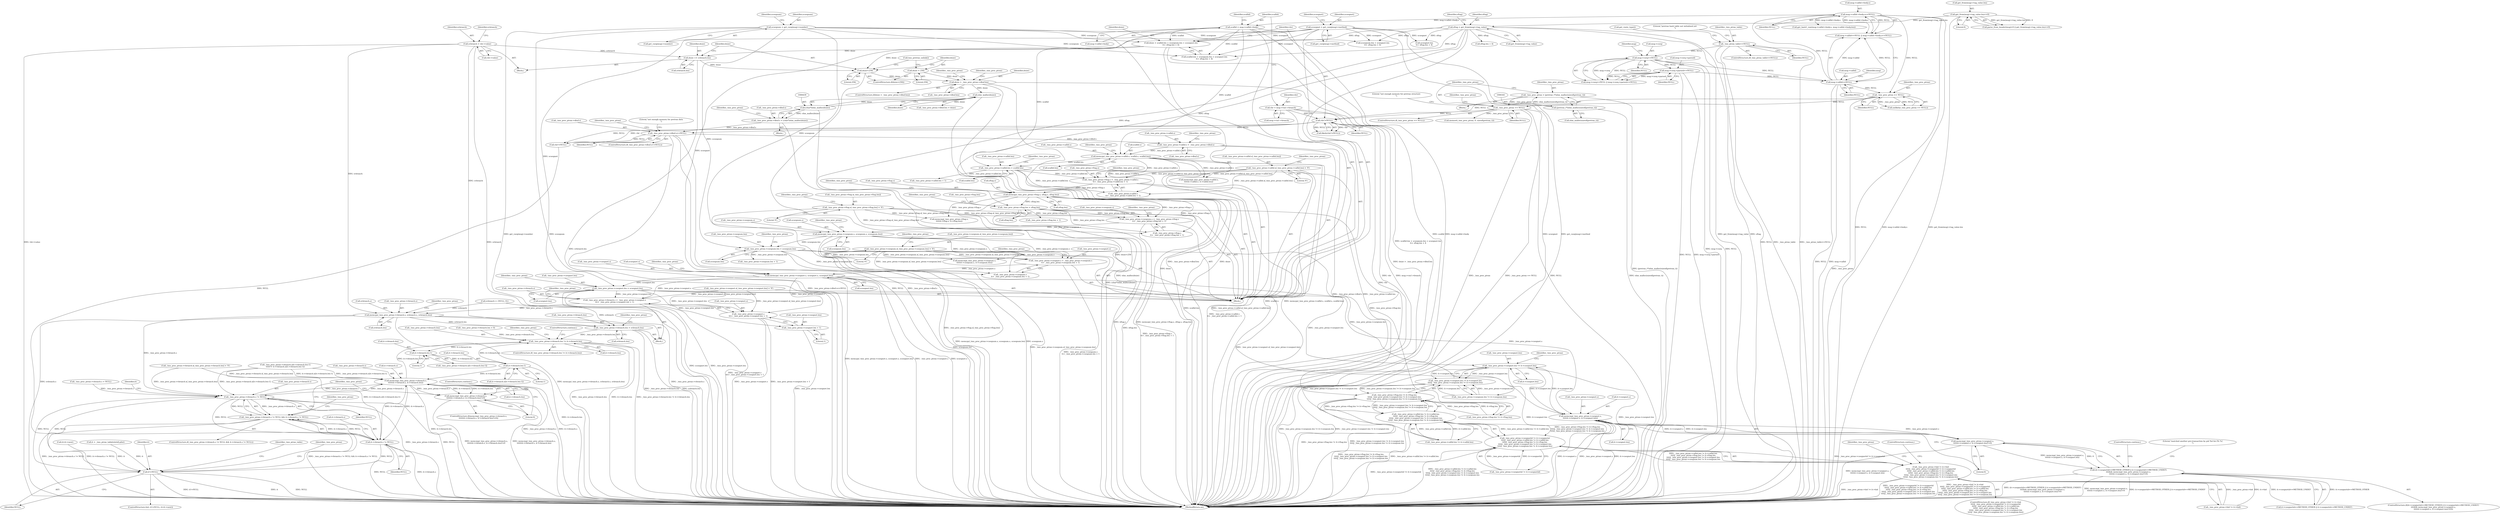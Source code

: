 digraph "0_kamailio_e1d8008a09d9390ebaf698abe8909e10dfec4097@API" {
"1000646" [label="(Call,memcpy(_tmx_proc_ptran->cseqmet.s, scseqmet.s, scseqmet.len))"];
"1000627" [label="(Call,_tmx_proc_ptran->cseqmet.s = _tmx_proc_ptran->cseqnum.s\n\t\t+ _tmx_proc_ptran->cseqnum.len + 1)"];
"1000614" [label="(Call,_tmx_proc_ptran->cseqnum.s[_tmx_proc_ptran->cseqnum.len] = '\0')"];
"1000593" [label="(Call,memcpy(_tmx_proc_ptran->cseqnum.s, scseqnum.s, scseqnum.len))"];
"1000574" [label="(Call,_tmx_proc_ptran->cseqnum.s = _tmx_proc_ptran->ftag.s\n\t\t+ _tmx_proc_ptran->ftag.len + 1)"];
"1000561" [label="(Call,_tmx_proc_ptran->ftag.s[_tmx_proc_ptran->ftag.len] = '\0')"];
"1000540" [label="(Call,memcpy(_tmx_proc_ptran->ftag.s, sftag.s, sftag.len))"];
"1000521" [label="(Call,_tmx_proc_ptran->ftag.s = _tmx_proc_ptran->callid.s\n\t\t+ _tmx_proc_ptran->callid.len + 1)"];
"1000508" [label="(Call,_tmx_proc_ptran->callid.s[_tmx_proc_ptran->callid.len] = '\0')"];
"1000487" [label="(Call,memcpy(_tmx_proc_ptran->callid.s, scallid.s, scallid.len))"];
"1000476" [label="(Call,_tmx_proc_ptran->callid.s = _tmx_proc_ptran->dbuf.s)"];
"1000443" [label="(Call,_tmx_proc_ptran->dbuf.s==NULL)"];
"1000432" [label="(Call,_tmx_proc_ptran->dbuf.s = (char*)shm_malloc(dsize))"];
"1000438" [label="(Call,(char*)shm_malloc(dsize))"];
"1000440" [label="(Call,shm_malloc(dsize))"];
"1000412" [label="(Call,dsize > _tmx_proc_ptran->dbuf.len)"];
"1000404" [label="(Call,dsize<256)"];
"1000365" [label="(Call,dsize = scallid.len + scseqnum.len + scseqmet.len\n\t\t+ sftag.len + 4)"];
"1000271" [label="(Call,scallid = msg->callid->body)"];
"1000249" [label="(Call,msg->callid->body.s==NULL)"];
"1000244" [label="(Call,msg->callid==NULL)"];
"1000172" [label="(Call,msg->cseq==NULL)"];
"1000118" [label="(Call,_tmx_ptran_table==NULL)"];
"1000177" [label="(Call,msg->cseq->parsed==NULL)"];
"1000290" [label="(Call,scseqnum = get_cseq(msg)->number)"];
"1000281" [label="(Call,scseqmet = get_cseq(msg)->method)"];
"1000299" [label="(Call,sftag = get_from(msg)->tag_value)"];
"1000228" [label="(Call,get_from(msg)->tag_value.len==0)"];
"1000398" [label="(Call,dsize += svbranch.len)"];
"1000390" [label="(Call,svbranch = vbr->value)"];
"1000407" [label="(Call,dsize = 256)"];
"1000386" [label="(Call,vbr!=NULL)"];
"1000264" [label="(Call,vbr = msg->via1->branch)"];
"1000334" [label="(Call,_tmx_proc_ptran == NULL)"];
"1000346" [label="(Call,_tmx_proc_ptran == NULL)"];
"1000338" [label="(Call,_tmx_proc_ptran = (pretran_t*)shm_malloc(sizeof(pretran_t)))"];
"1000340" [label="(Call,(pretran_t*)shm_malloc(sizeof(pretran_t)))"];
"1000499" [label="(Call,_tmx_proc_ptran->callid.len = scallid.len)"];
"1000552" [label="(Call,_tmx_proc_ptran->ftag.len = sftag.len)"];
"1000605" [label="(Call,_tmx_proc_ptran->cseqnum.len = scseqnum.len)"];
"1000658" [label="(Call,_tmx_proc_ptran->cseqmet.len = scseqmet.len)"];
"1000686" [label="(Call,_tmx_proc_ptran->vbranch.s = _tmx_proc_ptran->cseqmet.s\n\t\t\t+ _tmx_proc_ptran->cseqmet.len + 1)"];
"1000705" [label="(Call,memcpy(_tmx_proc_ptran->vbranch.s, svbranch.s, svbranch.len))"];
"1000717" [label="(Call,_tmx_proc_ptran->vbranch.len = svbranch.len)"];
"1000864" [label="(Call,_tmx_proc_ptran->vbranch.len != it->vbranch.len)"];
"1000884" [label="(Call,it->vbranch.len-1)"];
"1000897" [label="(Call,it->vbranch.len-1)"];
"1000907" [label="(Call,memcmp(_tmx_proc_ptran->vbranch.s,\n\t\t\t\t\t\tit->vbranch.s, it->vbranch.len))"];
"1000848" [label="(Call,_tmx_proc_ptran->vbranch.s != NULL)"];
"1000772" [label="(Call,it!=NULL)"];
"1000847" [label="(Call,_tmx_proc_ptran->vbranch.s != NULL && it->vbranch.s != NULL)"];
"1000855" [label="(Call,it->vbranch.s != NULL)"];
"1000906" [label="(Call,memcmp(_tmx_proc_ptran->vbranch.s,\n\t\t\t\t\t\tit->vbranch.s, it->vbranch.len)!=0)"];
"1000692" [label="(Call,_tmx_proc_ptran->cseqmet.s\n\t\t\t+ _tmx_proc_ptran->cseqmet.len + 1)"];
"1000698" [label="(Call,_tmx_proc_ptran->cseqmet.len + 1)"];
"1000823" [label="(Call,_tmx_proc_ptran->cseqmet.len != it->cseqmet.len)"];
"1000822" [label="(Call,_tmx_proc_ptran->cseqmet.len != it->cseqmet.len\n\t\t\t\t|| _tmx_proc_ptran->cseqnum.len != it->cseqnum.len)"];
"1000810" [label="(Call,_tmx_proc_ptran->ftag.len != it->ftag.len\n\t\t\t\t|| _tmx_proc_ptran->cseqmet.len != it->cseqmet.len\n\t\t\t\t|| _tmx_proc_ptran->cseqnum.len != it->cseqnum.len)"];
"1000798" [label="(Call,_tmx_proc_ptran->callid.len != it->callid.len\n\t\t\t\t|| _tmx_proc_ptran->ftag.len != it->ftag.len\n\t\t\t\t|| _tmx_proc_ptran->cseqmet.len != it->cseqmet.len\n\t\t\t\t|| _tmx_proc_ptran->cseqnum.len != it->cseqnum.len)"];
"1000790" [label="(Call,_tmx_proc_ptran->cseqmetid != it->cseqmetid\n\t\t\t\t|| _tmx_proc_ptran->callid.len != it->callid.len\n\t\t\t\t|| _tmx_proc_ptran->ftag.len != it->ftag.len\n\t\t\t\t|| _tmx_proc_ptran->cseqmet.len != it->cseqmet.len\n\t\t\t\t|| _tmx_proc_ptran->cseqnum.len != it->cseqnum.len)"];
"1000782" [label="(Call,_tmx_proc_ptran->hid != it->hid\n\t\t\t\t|| _tmx_proc_ptran->cseqmetid != it->cseqmetid\n\t\t\t\t|| _tmx_proc_ptran->callid.len != it->callid.len\n\t\t\t\t|| _tmx_proc_ptran->ftag.len != it->ftag.len\n\t\t\t\t|| _tmx_proc_ptran->cseqmet.len != it->cseqmet.len\n\t\t\t\t|| _tmx_proc_ptran->cseqnum.len != it->cseqnum.len)"];
"1000997" [label="(Call,memcmp(_tmx_proc_ptran->cseqmet.s,\n\t\t\t\t\tit->cseqmet.s, it->cseqmet.len))"];
"1000996" [label="(Call,memcmp(_tmx_proc_ptran->cseqmet.s,\n\t\t\t\t\tit->cseqmet.s, it->cseqmet.len)!=0)"];
"1000984" [label="(Call,(it->cseqmetid==METHOD_OTHER || it->cseqmetid==METHOD_UNDEF)\n\t\t\t\t&& memcmp(_tmx_proc_ptran->cseqmet.s,\n\t\t\t\t\tit->cseqmet.s, it->cseqmet.len)!=0)"];
"1000984" [label="(Call,(it->cseqmetid==METHOD_OTHER || it->cseqmetid==METHOD_UNDEF)\n\t\t\t\t&& memcmp(_tmx_proc_ptran->cseqmet.s,\n\t\t\t\t\tit->cseqmet.s, it->cseqmet.len)!=0)"];
"1000928" [label="(Call,memcmp(_tmx_proc_ptran->callid.s,\n\t\t\t\t\tit->callid.s, it->callid.len))"];
"1000441" [label="(Identifier,dsize)"];
"1000411" [label="(ControlStructure,if(dsize > _tmx_proc_ptran->dbuf.len))"];
"1000298" [label="(Identifier,scseqnum)"];
"1000774" [label="(Identifier,NULL)"];
"1000790" [label="(Call,_tmx_proc_ptran->cseqmetid != it->cseqmetid\n\t\t\t\t|| _tmx_proc_ptran->callid.len != it->callid.len\n\t\t\t\t|| _tmx_proc_ptran->ftag.len != it->ftag.len\n\t\t\t\t|| _tmx_proc_ptran->cseqmet.len != it->cseqmet.len\n\t\t\t\t|| _tmx_proc_ptran->cseqnum.len != it->cseqnum.len)"];
"1000877" [label="(Call,_tmx_proc_ptran->vbranch.s[it->vbranch.len-1]\n\t\t\t\t\t!= it->vbranch.s[it->vbranch.len-1])"];
"1000847" [label="(Call,_tmx_proc_ptran->vbranch.s != NULL && it->vbranch.s != NULL)"];
"1000898" [label="(Call,it->vbranch.len)"];
"1000682" [label="(Call,vbr!=NULL)"];
"1000596" [label="(Identifier,_tmx_proc_ptran)"];
"1000413" [label="(Identifier,dsize)"];
"1000488" [label="(Call,_tmx_proc_ptran->callid.s)"];
"1000273" [label="(Call,msg->callid->body)"];
"1000385" [label="(Call,likely(vbr!=NULL))"];
"1000848" [label="(Call,_tmx_proc_ptran->vbranch.s != NULL)"];
"1000340" [label="(Call,(pretran_t*)shm_malloc(sizeof(pretran_t)))"];
"1000897" [label="(Call,it->vbranch.len-1)"];
"1000762" [label="(Call,it = _tmx_ptran_table[slotid].plist)"];
"1000499" [label="(Call,_tmx_proc_ptran->callid.len = scallid.len)"];
"1000272" [label="(Identifier,scallid)"];
"1000555" [label="(Identifier,_tmx_proc_ptran)"];
"1000659" [label="(Call,_tmx_proc_ptran->cseqmet.len)"];
"1000552" [label="(Call,_tmx_proc_ptran->ftag.len = sftag.len)"];
"1000626" [label="(Literal,'\0')"];
"1000423" [label="(Identifier,_tmx_proc_ptran)"];
"1000345" [label="(ControlStructure,if(_tmx_proc_ptran == NULL))"];
"1000235" [label="(Literal,0)"];
"1000931" [label="(Identifier,_tmx_proc_ptran)"];
"1000602" [label="(Call,scseqnum.len)"];
"1000947" [label="(Call,memcmp(_tmx_proc_ptran->ftag.s,\n\t\t\t\t\tit->ftag.s, it->ftag.len))"];
"1000339" [label="(Identifier,_tmx_proc_ptran)"];
"1000541" [label="(Call,_tmx_proc_ptran->ftag.s)"];
"1000906" [label="(Call,memcmp(_tmx_proc_ptran->vbranch.s,\n\t\t\t\t\t\tit->vbranch.s, it->vbranch.len)!=0)"];
"1000628" [label="(Call,_tmx_proc_ptran->cseqmet.s)"];
"1000173" [label="(Call,msg->cseq)"];
"1000404" [label="(Call,dsize<256)"];
"1000118" [label="(Call,_tmx_ptran_table==NULL)"];
"1000389" [label="(Block,)"];
"1000512" [label="(Identifier,_tmx_proc_ptran)"];
"1000459" [label="(Identifier,_tmx_proc_ptran)"];
"1000720" [label="(Identifier,_tmx_proc_ptran)"];
"1000573" [label="(Literal,'\0')"];
"1000129" [label="(Call,get_route_type())"];
"1000223" [label="(Call,parse_from_header(msg)<0 || get_from(msg)->tag_value.len==0)"];
"1000714" [label="(Call,svbranch.len)"];
"1000490" [label="(Identifier,_tmx_proc_ptran)"];
"1000783" [label="(Call,_tmx_proc_ptran->hid != it->hid)"];
"1000706" [label="(Call,_tmx_proc_ptran->vbranch.s)"];
"1000502" [label="(Identifier,_tmx_proc_ptran)"];
"1000452" [label="(Literal,\"not enough memory for pretran data\n\")"];
"1000456" [label="(Call,_tmx_proc_ptran->dbuf.len = dsize)"];
"1000891" [label="(Call,it->vbranch.s[it->vbranch.len-1])"];
"1000614" [label="(Call,_tmx_proc_ptran->cseqnum.s[_tmx_proc_ptran->cseqnum.len] = '\0')"];
"1000918" [label="(Call,it->vbranch.len)"];
"1000565" [label="(Identifier,_tmx_proc_ptran)"];
"1000527" [label="(Call,_tmx_proc_ptran->callid.s\n\t\t+ _tmx_proc_ptran->callid.len + 1)"];
"1000562" [label="(Call,_tmx_proc_ptran->ftag.s[_tmx_proc_ptran->ftag.len])"];
"1000465" [label="(Identifier,_tmx_proc_ptran)"];
"1000718" [label="(Call,_tmx_proc_ptran->vbranch.len)"];
"1000388" [label="(Identifier,NULL)"];
"1000611" [label="(Call,scseqnum.len)"];
"1000699" [label="(Call,_tmx_proc_ptran->cseqmet.len)"];
"1000908" [label="(Call,_tmx_proc_ptran->vbranch.s)"];
"1000496" [label="(Call,scallid.len)"];
"1000487" [label="(Call,memcpy(_tmx_proc_ptran->callid.s, scallid.s, scallid.len))"];
"1000849" [label="(Call,_tmx_proc_ptran->vbranch.s)"];
"1000575" [label="(Call,_tmx_proc_ptran->cseqnum.s)"];
"1000508" [label="(Call,_tmx_proc_ptran->callid.s[_tmx_proc_ptran->callid.len] = '\0')"];
"1000686" [label="(Call,_tmx_proc_ptran->vbranch.s = _tmx_proc_ptran->cseqmet.s\n\t\t\t+ _tmx_proc_ptran->cseqmet.len + 1)"];
"1000661" [label="(Identifier,_tmx_proc_ptran)"];
"1000390" [label="(Call,svbranch = vbr->value)"];
"1000346" [label="(Call,_tmx_proc_ptran == NULL)"];
"1000123" [label="(Literal,\"pretran hash table not initialized yet\n\")"];
"1000338" [label="(Call,_tmx_proc_ptran = (pretran_t*)shm_malloc(sizeof(pretran_t)))"];
"1000618" [label="(Identifier,_tmx_proc_ptran)"];
"1000104" [label="(Block,)"];
"1000649" [label="(Identifier,_tmx_proc_ptran)"];
"1000983" [label="(ControlStructure,if((it->cseqmetid==METHOD_OTHER || it->cseqmetid==METHOD_UNDEF)\n\t\t\t\t&& memcmp(_tmx_proc_ptran->cseqmet.s,\n\t\t\t\t\tit->cseqmet.s, it->cseqmet.len)!=0))"];
"1000245" [label="(Call,msg->callid)"];
"1000698" [label="(Call,_tmx_proc_ptran->cseqmet.len + 1)"];
"1000449" [label="(Identifier,NULL)"];
"1000773" [label="(Identifier,it)"];
"1000791" [label="(Call,_tmx_proc_ptran->cseqmetid != it->cseqmetid)"];
"1001014" [label="(ControlStructure,continue;)"];
"1000586" [label="(Call,_tmx_proc_ptran->ftag.len + 1)"];
"1000810" [label="(Call,_tmx_proc_ptran->ftag.len != it->ftag.len\n\t\t\t\t|| _tmx_proc_ptran->cseqmet.len != it->cseqmet.len\n\t\t\t\t|| _tmx_proc_ptran->cseqnum.len != it->cseqnum.len)"];
"1000704" [label="(Literal,1)"];
"1000884" [label="(Call,it->vbranch.len-1)"];
"1000307" [label="(Identifier,sftag)"];
"1000281" [label="(Call,scseqmet = get_cseq(msg)->method)"];
"1000655" [label="(Call,scseqmet.len)"];
"1000574" [label="(Call,_tmx_proc_ptran->cseqnum.s = _tmx_proc_ptran->ftag.s\n\t\t+ _tmx_proc_ptran->ftag.len + 1)"];
"1000365" [label="(Call,dsize = scallid.len + scseqnum.len + scseqmet.len\n\t\t+ sftag.len + 4)"];
"1000867" [label="(Identifier,_tmx_proc_ptran)"];
"1000477" [label="(Call,_tmx_proc_ptran->callid.s)"];
"1000282" [label="(Identifier,scseqmet)"];
"1000403" [label="(ControlStructure,if(dsize<256))"];
"1000687" [label="(Call,_tmx_proc_ptran->vbranch.s)"];
"1000476" [label="(Call,_tmx_proc_ptran->callid.s = _tmx_proc_ptran->dbuf.s)"];
"1000693" [label="(Call,_tmx_proc_ptran->cseqmet.s)"];
"1000639" [label="(Call,_tmx_proc_ptran->cseqnum.len + 1)"];
"1000878" [label="(Call,_tmx_proc_ptran->vbranch.s[it->vbranch.len-1])"];
"1000646" [label="(Call,memcpy(_tmx_proc_ptran->cseqmet.s, scseqmet.s, scseqmet.len))"];
"1000577" [label="(Identifier,_tmx_proc_ptran)"];
"1000520" [label="(Literal,'\0')"];
"1000334" [label="(Call,_tmx_proc_ptran == NULL)"];
"1000375" [label="(Call,scseqmet.len\n\t\t+ sftag.len + 4)"];
"1000861" [label="(Identifier,NULL)"];
"1000905" [label="(ControlStructure,if(memcmp(_tmx_proc_ptran->vbranch.s,\n\t\t\t\t\t\tit->vbranch.s, it->vbranch.len)!=0))"];
"1000822" [label="(Call,_tmx_proc_ptran->cseqmet.len != it->cseqmet.len\n\t\t\t\t|| _tmx_proc_ptran->cseqnum.len != it->cseqnum.len)"];
"1000781" [label="(ControlStructure,if(_tmx_proc_ptran->hid != it->hid\n\t\t\t\t|| _tmx_proc_ptran->cseqmetid != it->cseqmetid\n\t\t\t\t|| _tmx_proc_ptran->callid.len != it->callid.len\n\t\t\t\t|| _tmx_proc_ptran->ftag.len != it->ftag.len\n\t\t\t\t|| _tmx_proc_ptran->cseqmet.len != it->cseqmet.len\n\t\t\t\t|| _tmx_proc_ptran->cseqnum.len != it->cseqnum.len))"];
"1000998" [label="(Call,_tmx_proc_ptran->cseqmet.s)"];
"1000444" [label="(Call,_tmx_proc_ptran->dbuf.s)"];
"1000379" [label="(Call,sftag.len + 4)"];
"1000593" [label="(Call,memcpy(_tmx_proc_ptran->cseqnum.s, scseqnum.s, scseqnum.len))"];
"1000608" [label="(Identifier,_tmx_proc_ptran)"];
"1000264" [label="(Call,vbr = msg->via1->branch)"];
"1000771" [label="(ControlStructure,for(; it!=NULL; it=it->next))"];
"1000890" [label="(Literal,1)"];
"1000627" [label="(Call,_tmx_proc_ptran->cseqmet.s = _tmx_proc_ptran->cseqnum.s\n\t\t+ _tmx_proc_ptran->cseqnum.len + 1)"];
"1000482" [label="(Call,_tmx_proc_ptran->dbuf.s)"];
"1000171" [label="(Call,msg->cseq==NULL || msg->cseq->parsed==NULL)"];
"1000605" [label="(Call,_tmx_proc_ptran->cseqnum.len = scseqnum.len)"];
"1000594" [label="(Call,_tmx_proc_ptran->cseqnum.s)"];
"1000351" [label="(Literal,\"not enough memory for pretran structure\n\")"];
"1000249" [label="(Call,msg->callid->body.s==NULL)"];
"1001016" [label="(Literal,\"matched another pre-transaction by pid %d for [%.*s]\n\")"];
"1000772" [label="(Call,it!=NULL)"];
"1000854" [label="(Identifier,NULL)"];
"1000438" [label="(Call,(char*)shm_malloc(dsize))"];
"1000493" [label="(Call,scallid.s)"];
"1000658" [label="(Call,_tmx_proc_ptran->cseqmet.len = scseqmet.len)"];
"1000685" [label="(Block,)"];
"1000387" [label="(Identifier,vbr)"];
"1000180" [label="(Identifier,msg)"];
"1000667" [label="(Call,_tmx_proc_ptran->cseqmet.s[_tmx_proc_ptran->cseqmet.len] = '\0')"];
"1000521" [label="(Call,_tmx_proc_ptran->ftag.s = _tmx_proc_ptran->callid.s\n\t\t+ _tmx_proc_ptran->callid.len + 1)"];
"1000114" [label="(Call,svbranch = {NULL, 0})"];
"1000865" [label="(Call,_tmx_proc_ptran->vbranch.len)"];
"1000705" [label="(Call,memcpy(_tmx_proc_ptran->vbranch.s, svbranch.s, svbranch.len))"];
"1000347" [label="(Identifier,_tmx_proc_ptran)"];
"1000561" [label="(Call,_tmx_proc_ptran->ftag.s[_tmx_proc_ptran->ftag.len] = '\0')"];
"1000509" [label="(Call,_tmx_proc_ptran->callid.s[_tmx_proc_ptran->callid.len])"];
"1000366" [label="(Identifier,dsize)"];
"1000633" [label="(Call,_tmx_proc_ptran->cseqnum.s\n\t\t+ _tmx_proc_ptran->cseqnum.len + 1)"];
"1000228" [label="(Call,get_from(msg)->tag_value.len==0)"];
"1000671" [label="(Identifier,_tmx_proc_ptran)"];
"1000741" [label="(Call,_tmx_proc_ptran->vbranch.s = NULL)"];
"1000117" [label="(ControlStructure,if(_tmx_ptran_table==NULL))"];
"1000723" [label="(Call,svbranch.len)"];
"1000408" [label="(Identifier,dsize)"];
"1000290" [label="(Call,scseqnum = get_cseq(msg)->number)"];
"1000442" [label="(ControlStructure,if(_tmx_proc_ptran->dbuf.s==NULL))"];
"1000283" [label="(Call,get_cseq(msg)->method)"];
"1000229" [label="(Call,get_from(msg)->tag_value.len)"];
"1000730" [label="(Identifier,_tmx_proc_ptran)"];
"1000405" [label="(Identifier,dsize)"];
"1000243" [label="(Call,msg->callid==NULL || msg->callid->body.s==NULL)"];
"1000846" [label="(ControlStructure,if(_tmx_proc_ptran->vbranch.s != NULL && it->vbranch.s != NULL))"];
"1000748" [label="(Call,_tmx_proc_ptran->vbranch.len = 0)"];
"1000120" [label="(Identifier,NULL)"];
"1000248" [label="(Identifier,NULL)"];
"1001048" [label="(MethodReturn,int)"];
"1000524" [label="(Identifier,_tmx_proc_ptran)"];
"1000414" [label="(Call,_tmx_proc_ptran->dbuf.len)"];
"1000391" [label="(Identifier,svbranch)"];
"1000823" [label="(Call,_tmx_proc_ptran->cseqmet.len != it->cseqmet.len)"];
"1000885" [label="(Call,it->vbranch.len)"];
"1000855" [label="(Call,it->vbranch.s != NULL)"];
"1000851" [label="(Identifier,_tmx_proc_ptran)"];
"1000837" [label="(Identifier,_tmx_proc_ptran)"];
"1000834" [label="(Call,_tmx_proc_ptran->cseqnum.len != it->cseqnum.len)"];
"1000432" [label="(Call,_tmx_proc_ptran->dbuf.s = (char*)shm_malloc(dsize))"];
"1000799" [label="(Call,_tmx_proc_ptran->callid.len != it->callid.len)"];
"1000863" [label="(ControlStructure,if(_tmx_proc_ptran->vbranch.len != it->vbranch.len))"];
"1000985" [label="(Call,it->cseqmetid==METHOD_OTHER || it->cseqmetid==METHOD_UNDEF)"];
"1000301" [label="(Call,get_from(msg)->tag_value)"];
"1000858" [label="(Identifier,it)"];
"1000615" [label="(Call,_tmx_proc_ptran->cseqnum.s[_tmx_proc_ptran->cseqnum.len])"];
"1000606" [label="(Call,_tmx_proc_ptran->cseqnum.len)"];
"1000336" [label="(Identifier,NULL)"];
"1000785" [label="(Identifier,_tmx_proc_ptran)"];
"1000342" [label="(Call,shm_malloc(sizeof(pretran_t)))"];
"1000717" [label="(Call,_tmx_proc_ptran->vbranch.len = svbranch.len)"];
"1000440" [label="(Call,shm_malloc(dsize))"];
"1000337" [label="(Block,)"];
"1000711" [label="(Call,svbranch.s)"];
"1000119" [label="(Identifier,_tmx_ptran_table)"];
"1000398" [label="(Call,dsize += svbranch.len)"];
"1000280" [label="(Identifier,scallid)"];
"1000386" [label="(Call,vbr!=NULL)"];
"1000183" [label="(Identifier,NULL)"];
"1000397" [label="(Identifier,svbranch)"];
"1000257" [label="(Identifier,NULL)"];
"1000924" [label="(ControlStructure,continue;)"];
"1000708" [label="(Identifier,_tmx_proc_ptran)"];
"1000299" [label="(Call,sftag = get_from(msg)->tag_value)"];
"1000406" [label="(Literal,256)"];
"1000300" [label="(Identifier,sftag)"];
"1000630" [label="(Identifier,_tmx_proc_ptran)"];
"1000881" [label="(Identifier,_tmx_proc_ptran)"];
"1000829" [label="(Call,it->cseqmet.len)"];
"1000500" [label="(Call,_tmx_proc_ptran->callid.len)"];
"1000392" [label="(Call,vbr->value)"];
"1000599" [label="(Call,scseqnum.s)"];
"1000558" [label="(Call,sftag.len)"];
"1000540" [label="(Call,memcpy(_tmx_proc_ptran->ftag.s, sftag.s, sftag.len))"];
"1000965" [label="(Call,memcmp(_tmx_proc_ptran->cseqnum.s,\n\t\t\t\t\tit->cseqnum.s, it->cseqnum.len))"];
"1000271" [label="(Call,scallid = msg->callid->body)"];
"1000410" [label="(Call,tmx_pretran_unlink())"];
"1000266" [label="(Call,msg->via1->branch)"];
"1000845" [label="(ControlStructure,continue;)"];
"1000543" [label="(Identifier,_tmx_proc_ptran)"];
"1000292" [label="(Call,get_cseq(msg)->number)"];
"1000692" [label="(Call,_tmx_proc_ptran->cseqmet.s\n\t\t\t+ _tmx_proc_ptran->cseqmet.len + 1)"];
"1000333" [label="(Call,unlikely(_tmx_proc_ptran == NULL))"];
"1000443" [label="(Call,_tmx_proc_ptran->dbuf.s==NULL)"];
"1000172" [label="(Call,msg->cseq==NULL)"];
"1000907" [label="(Call,memcmp(_tmx_proc_ptran->vbranch.s,\n\t\t\t\t\t\tit->vbranch.s, it->vbranch.len))"];
"1000355" [label="(Call,memset(_tmx_proc_ptran, 0, sizeof(pretran_t)))"];
"1000367" [label="(Call,scallid.len + scseqnum.len + scseqmet.len\n\t\t+ sftag.len + 4)"];
"1000433" [label="(Call,_tmx_proc_ptran->dbuf.s)"];
"1000798" [label="(Call,_tmx_proc_ptran->callid.len != it->callid.len\n\t\t\t\t|| _tmx_proc_ptran->ftag.len != it->ftag.len\n\t\t\t\t|| _tmx_proc_ptran->cseqmet.len != it->cseqmet.len\n\t\t\t\t|| _tmx_proc_ptran->cseqnum.len != it->cseqnum.len)"];
"1000553" [label="(Call,_tmx_proc_ptran->ftag.len)"];
"1000875" [label="(ControlStructure,continue;)"];
"1001013" [label="(Literal,0)"];
"1000178" [label="(Call,msg->cseq->parsed)"];
"1000522" [label="(Call,_tmx_proc_ptran->ftag.s)"];
"1000446" [label="(Identifier,_tmx_proc_ptran)"];
"1000289" [label="(Identifier,scseqmet)"];
"1000356" [label="(Identifier,_tmx_proc_ptran)"];
"1000177" [label="(Call,msg->cseq->parsed==NULL)"];
"1001043" [label="(Identifier,_tmx_ptran_table)"];
"1000399" [label="(Identifier,dsize)"];
"1000647" [label="(Call,_tmx_proc_ptran->cseqmet.s)"];
"1000409" [label="(Literal,256)"];
"1000923" [label="(Literal,0)"];
"1000533" [label="(Call,_tmx_proc_ptran->callid.len + 1)"];
"1000652" [label="(Call,scseqmet.s)"];
"1000310" [label="(Call,get_hash1_raw(msg->callid->body.s, msg->callid->body.len))"];
"1000505" [label="(Call,scallid.len)"];
"1001003" [label="(Call,it->cseqmet.s)"];
"1000580" [label="(Call,_tmx_proc_ptran->ftag.s\n\t\t+ _tmx_proc_ptran->ftag.len + 1)"];
"1000546" [label="(Call,sftag.s)"];
"1000913" [label="(Call,it->vbranch.s)"];
"1000371" [label="(Call,scseqnum.len + scseqmet.len\n\t\t+ sftag.len + 4)"];
"1000824" [label="(Call,_tmx_proc_ptran->cseqmet.len)"];
"1000291" [label="(Identifier,scseqnum)"];
"1000176" [label="(Identifier,NULL)"];
"1000903" [label="(Literal,1)"];
"1000244" [label="(Call,msg->callid==NULL)"];
"1000856" [label="(Call,it->vbranch.s)"];
"1000419" [label="(Block,)"];
"1000253" [label="(Identifier,msg)"];
"1000412" [label="(Call,dsize > _tmx_proc_ptran->dbuf.len)"];
"1000726" [label="(Call,_tmx_proc_ptran->vbranch.s[_tmx_proc_ptran->vbranch.len] = '\0')"];
"1000811" [label="(Call,_tmx_proc_ptran->ftag.len != it->ftag.len)"];
"1000782" [label="(Call,_tmx_proc_ptran->hid != it->hid\n\t\t\t\t|| _tmx_proc_ptran->cseqmetid != it->cseqmetid\n\t\t\t\t|| _tmx_proc_ptran->callid.len != it->callid.len\n\t\t\t\t|| _tmx_proc_ptran->ftag.len != it->ftag.len\n\t\t\t\t|| _tmx_proc_ptran->cseqmet.len != it->cseqmet.len\n\t\t\t\t|| _tmx_proc_ptran->cseqnum.len != it->cseqnum.len)"];
"1001008" [label="(Call,it->cseqmet.len)"];
"1000997" [label="(Call,memcmp(_tmx_proc_ptran->cseqmet.s,\n\t\t\t\t\tit->cseqmet.s, it->cseqmet.len))"];
"1000549" [label="(Call,sftag.len)"];
"1000250" [label="(Call,msg->callid->body.s)"];
"1000400" [label="(Call,svbranch.len)"];
"1000864" [label="(Call,_tmx_proc_ptran->vbranch.len != it->vbranch.len)"];
"1000407" [label="(Call,dsize = 256)"];
"1000775" [label="(Call,it=it->next)"];
"1000265" [label="(Identifier,vbr)"];
"1000996" [label="(Call,memcmp(_tmx_proc_ptran->cseqmet.s,\n\t\t\t\t\tit->cseqmet.s, it->cseqmet.len)!=0)"];
"1000870" [label="(Call,it->vbranch.len)"];
"1000335" [label="(Identifier,_tmx_proc_ptran)"];
"1000348" [label="(Identifier,NULL)"];
"1000664" [label="(Call,scseqmet.len)"];
"1000646" -> "1000104"  [label="AST: "];
"1000646" -> "1000655"  [label="CFG: "];
"1000647" -> "1000646"  [label="AST: "];
"1000652" -> "1000646"  [label="AST: "];
"1000655" -> "1000646"  [label="AST: "];
"1000661" -> "1000646"  [label="CFG: "];
"1000646" -> "1001048"  [label="DDG: memcpy(_tmx_proc_ptran->cseqmet.s, scseqmet.s, scseqmet.len)"];
"1000646" -> "1001048"  [label="DDG: _tmx_proc_ptran->cseqmet.s"];
"1000646" -> "1001048"  [label="DDG: scseqmet.s"];
"1000627" -> "1000646"  [label="DDG: _tmx_proc_ptran->cseqmet.s"];
"1000281" -> "1000646"  [label="DDG: scseqmet"];
"1000646" -> "1000658"  [label="DDG: scseqmet.len"];
"1000646" -> "1000686"  [label="DDG: _tmx_proc_ptran->cseqmet.s"];
"1000646" -> "1000692"  [label="DDG: _tmx_proc_ptran->cseqmet.s"];
"1000646" -> "1000997"  [label="DDG: _tmx_proc_ptran->cseqmet.s"];
"1000627" -> "1000104"  [label="AST: "];
"1000627" -> "1000633"  [label="CFG: "];
"1000628" -> "1000627"  [label="AST: "];
"1000633" -> "1000627"  [label="AST: "];
"1000649" -> "1000627"  [label="CFG: "];
"1000627" -> "1001048"  [label="DDG: _tmx_proc_ptran->cseqnum.s\n\t\t+ _tmx_proc_ptran->cseqnum.len + 1"];
"1000614" -> "1000627"  [label="DDG: _tmx_proc_ptran->cseqnum.s[_tmx_proc_ptran->cseqnum.len]"];
"1000593" -> "1000627"  [label="DDG: _tmx_proc_ptran->cseqnum.s"];
"1000605" -> "1000627"  [label="DDG: _tmx_proc_ptran->cseqnum.len"];
"1000614" -> "1000104"  [label="AST: "];
"1000614" -> "1000626"  [label="CFG: "];
"1000615" -> "1000614"  [label="AST: "];
"1000626" -> "1000614"  [label="AST: "];
"1000630" -> "1000614"  [label="CFG: "];
"1000614" -> "1001048"  [label="DDG: _tmx_proc_ptran->cseqnum.s[_tmx_proc_ptran->cseqnum.len]"];
"1000614" -> "1000633"  [label="DDG: _tmx_proc_ptran->cseqnum.s[_tmx_proc_ptran->cseqnum.len]"];
"1000614" -> "1000965"  [label="DDG: _tmx_proc_ptran->cseqnum.s[_tmx_proc_ptran->cseqnum.len]"];
"1000593" -> "1000104"  [label="AST: "];
"1000593" -> "1000602"  [label="CFG: "];
"1000594" -> "1000593"  [label="AST: "];
"1000599" -> "1000593"  [label="AST: "];
"1000602" -> "1000593"  [label="AST: "];
"1000608" -> "1000593"  [label="CFG: "];
"1000593" -> "1001048"  [label="DDG: scseqnum.s"];
"1000593" -> "1001048"  [label="DDG: memcpy(_tmx_proc_ptran->cseqnum.s, scseqnum.s, scseqnum.len)"];
"1000574" -> "1000593"  [label="DDG: _tmx_proc_ptran->cseqnum.s"];
"1000290" -> "1000593"  [label="DDG: scseqnum"];
"1000593" -> "1000605"  [label="DDG: scseqnum.len"];
"1000593" -> "1000633"  [label="DDG: _tmx_proc_ptran->cseqnum.s"];
"1000593" -> "1000965"  [label="DDG: _tmx_proc_ptran->cseqnum.s"];
"1000574" -> "1000104"  [label="AST: "];
"1000574" -> "1000580"  [label="CFG: "];
"1000575" -> "1000574"  [label="AST: "];
"1000580" -> "1000574"  [label="AST: "];
"1000596" -> "1000574"  [label="CFG: "];
"1000574" -> "1001048"  [label="DDG: _tmx_proc_ptran->ftag.s\n\t\t+ _tmx_proc_ptran->ftag.len + 1"];
"1000561" -> "1000574"  [label="DDG: _tmx_proc_ptran->ftag.s[_tmx_proc_ptran->ftag.len]"];
"1000540" -> "1000574"  [label="DDG: _tmx_proc_ptran->ftag.s"];
"1000552" -> "1000574"  [label="DDG: _tmx_proc_ptran->ftag.len"];
"1000561" -> "1000104"  [label="AST: "];
"1000561" -> "1000573"  [label="CFG: "];
"1000562" -> "1000561"  [label="AST: "];
"1000573" -> "1000561"  [label="AST: "];
"1000577" -> "1000561"  [label="CFG: "];
"1000561" -> "1001048"  [label="DDG: _tmx_proc_ptran->ftag.s[_tmx_proc_ptran->ftag.len]"];
"1000561" -> "1000580"  [label="DDG: _tmx_proc_ptran->ftag.s[_tmx_proc_ptran->ftag.len]"];
"1000561" -> "1000947"  [label="DDG: _tmx_proc_ptran->ftag.s[_tmx_proc_ptran->ftag.len]"];
"1000540" -> "1000104"  [label="AST: "];
"1000540" -> "1000549"  [label="CFG: "];
"1000541" -> "1000540"  [label="AST: "];
"1000546" -> "1000540"  [label="AST: "];
"1000549" -> "1000540"  [label="AST: "];
"1000555" -> "1000540"  [label="CFG: "];
"1000540" -> "1001048"  [label="DDG: memcpy(_tmx_proc_ptran->ftag.s, sftag.s, sftag.len)"];
"1000540" -> "1001048"  [label="DDG: sftag.s"];
"1000521" -> "1000540"  [label="DDG: _tmx_proc_ptran->ftag.s"];
"1000299" -> "1000540"  [label="DDG: sftag"];
"1000540" -> "1000552"  [label="DDG: sftag.len"];
"1000540" -> "1000580"  [label="DDG: _tmx_proc_ptran->ftag.s"];
"1000540" -> "1000947"  [label="DDG: _tmx_proc_ptran->ftag.s"];
"1000521" -> "1000104"  [label="AST: "];
"1000521" -> "1000527"  [label="CFG: "];
"1000522" -> "1000521"  [label="AST: "];
"1000527" -> "1000521"  [label="AST: "];
"1000543" -> "1000521"  [label="CFG: "];
"1000521" -> "1001048"  [label="DDG: _tmx_proc_ptran->callid.s\n\t\t+ _tmx_proc_ptran->callid.len + 1"];
"1000508" -> "1000521"  [label="DDG: _tmx_proc_ptran->callid.s[_tmx_proc_ptran->callid.len]"];
"1000487" -> "1000521"  [label="DDG: _tmx_proc_ptran->callid.s"];
"1000499" -> "1000521"  [label="DDG: _tmx_proc_ptran->callid.len"];
"1000508" -> "1000104"  [label="AST: "];
"1000508" -> "1000520"  [label="CFG: "];
"1000509" -> "1000508"  [label="AST: "];
"1000520" -> "1000508"  [label="AST: "];
"1000524" -> "1000508"  [label="CFG: "];
"1000508" -> "1001048"  [label="DDG: _tmx_proc_ptran->callid.s[_tmx_proc_ptran->callid.len]"];
"1000508" -> "1000527"  [label="DDG: _tmx_proc_ptran->callid.s[_tmx_proc_ptran->callid.len]"];
"1000508" -> "1000928"  [label="DDG: _tmx_proc_ptran->callid.s[_tmx_proc_ptran->callid.len]"];
"1000487" -> "1000104"  [label="AST: "];
"1000487" -> "1000496"  [label="CFG: "];
"1000488" -> "1000487"  [label="AST: "];
"1000493" -> "1000487"  [label="AST: "];
"1000496" -> "1000487"  [label="AST: "];
"1000502" -> "1000487"  [label="CFG: "];
"1000487" -> "1001048"  [label="DDG: scallid.s"];
"1000487" -> "1001048"  [label="DDG: memcpy(_tmx_proc_ptran->callid.s, scallid.s, scallid.len)"];
"1000476" -> "1000487"  [label="DDG: _tmx_proc_ptran->callid.s"];
"1000271" -> "1000487"  [label="DDG: scallid"];
"1000487" -> "1000499"  [label="DDG: scallid.len"];
"1000487" -> "1000527"  [label="DDG: _tmx_proc_ptran->callid.s"];
"1000487" -> "1000928"  [label="DDG: _tmx_proc_ptran->callid.s"];
"1000476" -> "1000104"  [label="AST: "];
"1000476" -> "1000482"  [label="CFG: "];
"1000477" -> "1000476"  [label="AST: "];
"1000482" -> "1000476"  [label="AST: "];
"1000490" -> "1000476"  [label="CFG: "];
"1000476" -> "1001048"  [label="DDG: _tmx_proc_ptran->dbuf.s"];
"1000443" -> "1000476"  [label="DDG: _tmx_proc_ptran->dbuf.s"];
"1000443" -> "1000442"  [label="AST: "];
"1000443" -> "1000449"  [label="CFG: "];
"1000444" -> "1000443"  [label="AST: "];
"1000449" -> "1000443"  [label="AST: "];
"1000452" -> "1000443"  [label="CFG: "];
"1000459" -> "1000443"  [label="CFG: "];
"1000443" -> "1001048"  [label="DDG: _tmx_proc_ptran->dbuf.s==NULL"];
"1000443" -> "1001048"  [label="DDG: NULL"];
"1000443" -> "1001048"  [label="DDG: _tmx_proc_ptran->dbuf.s"];
"1000432" -> "1000443"  [label="DDG: _tmx_proc_ptran->dbuf.s"];
"1000386" -> "1000443"  [label="DDG: NULL"];
"1000443" -> "1000682"  [label="DDG: NULL"];
"1000432" -> "1000419"  [label="AST: "];
"1000432" -> "1000438"  [label="CFG: "];
"1000433" -> "1000432"  [label="AST: "];
"1000438" -> "1000432"  [label="AST: "];
"1000446" -> "1000432"  [label="CFG: "];
"1000432" -> "1001048"  [label="DDG: (char*)shm_malloc(dsize)"];
"1000438" -> "1000432"  [label="DDG: shm_malloc(dsize)"];
"1000438" -> "1000440"  [label="CFG: "];
"1000439" -> "1000438"  [label="AST: "];
"1000440" -> "1000438"  [label="AST: "];
"1000438" -> "1001048"  [label="DDG: shm_malloc(dsize)"];
"1000440" -> "1000438"  [label="DDG: dsize"];
"1000440" -> "1000441"  [label="CFG: "];
"1000441" -> "1000440"  [label="AST: "];
"1000440" -> "1001048"  [label="DDG: dsize"];
"1000412" -> "1000440"  [label="DDG: dsize"];
"1000440" -> "1000456"  [label="DDG: dsize"];
"1000412" -> "1000411"  [label="AST: "];
"1000412" -> "1000414"  [label="CFG: "];
"1000413" -> "1000412"  [label="AST: "];
"1000414" -> "1000412"  [label="AST: "];
"1000423" -> "1000412"  [label="CFG: "];
"1000465" -> "1000412"  [label="CFG: "];
"1000412" -> "1001048"  [label="DDG: dsize > _tmx_proc_ptran->dbuf.len"];
"1000412" -> "1001048"  [label="DDG: _tmx_proc_ptran->dbuf.len"];
"1000412" -> "1001048"  [label="DDG: dsize"];
"1000404" -> "1000412"  [label="DDG: dsize"];
"1000407" -> "1000412"  [label="DDG: dsize"];
"1000404" -> "1000403"  [label="AST: "];
"1000404" -> "1000406"  [label="CFG: "];
"1000405" -> "1000404"  [label="AST: "];
"1000406" -> "1000404"  [label="AST: "];
"1000408" -> "1000404"  [label="CFG: "];
"1000410" -> "1000404"  [label="CFG: "];
"1000404" -> "1001048"  [label="DDG: dsize<256"];
"1000365" -> "1000404"  [label="DDG: dsize"];
"1000398" -> "1000404"  [label="DDG: dsize"];
"1000365" -> "1000104"  [label="AST: "];
"1000365" -> "1000367"  [label="CFG: "];
"1000366" -> "1000365"  [label="AST: "];
"1000367" -> "1000365"  [label="AST: "];
"1000387" -> "1000365"  [label="CFG: "];
"1000365" -> "1001048"  [label="DDG: scallid.len + scseqnum.len + scseqmet.len\n\t\t+ sftag.len + 4"];
"1000271" -> "1000365"  [label="DDG: scallid"];
"1000290" -> "1000365"  [label="DDG: scseqnum"];
"1000281" -> "1000365"  [label="DDG: scseqmet"];
"1000299" -> "1000365"  [label="DDG: sftag"];
"1000365" -> "1000398"  [label="DDG: dsize"];
"1000271" -> "1000104"  [label="AST: "];
"1000271" -> "1000273"  [label="CFG: "];
"1000272" -> "1000271"  [label="AST: "];
"1000273" -> "1000271"  [label="AST: "];
"1000280" -> "1000271"  [label="CFG: "];
"1000271" -> "1001048"  [label="DDG: msg->callid->body"];
"1000271" -> "1001048"  [label="DDG: scallid"];
"1000249" -> "1000271"  [label="DDG: msg->callid->body.s"];
"1000271" -> "1000367"  [label="DDG: scallid"];
"1000271" -> "1000499"  [label="DDG: scallid"];
"1000249" -> "1000243"  [label="AST: "];
"1000249" -> "1000257"  [label="CFG: "];
"1000250" -> "1000249"  [label="AST: "];
"1000257" -> "1000249"  [label="AST: "];
"1000243" -> "1000249"  [label="CFG: "];
"1000249" -> "1001048"  [label="DDG: NULL"];
"1000249" -> "1001048"  [label="DDG: msg->callid->body.s"];
"1000249" -> "1000243"  [label="DDG: msg->callid->body.s"];
"1000249" -> "1000243"  [label="DDG: NULL"];
"1000244" -> "1000249"  [label="DDG: NULL"];
"1000249" -> "1000310"  [label="DDG: msg->callid->body.s"];
"1000249" -> "1000334"  [label="DDG: NULL"];
"1000244" -> "1000243"  [label="AST: "];
"1000244" -> "1000248"  [label="CFG: "];
"1000245" -> "1000244"  [label="AST: "];
"1000248" -> "1000244"  [label="AST: "];
"1000253" -> "1000244"  [label="CFG: "];
"1000243" -> "1000244"  [label="CFG: "];
"1000244" -> "1001048"  [label="DDG: NULL"];
"1000244" -> "1001048"  [label="DDG: msg->callid"];
"1000244" -> "1000243"  [label="DDG: msg->callid"];
"1000244" -> "1000243"  [label="DDG: NULL"];
"1000172" -> "1000244"  [label="DDG: NULL"];
"1000177" -> "1000244"  [label="DDG: NULL"];
"1000244" -> "1000334"  [label="DDG: NULL"];
"1000172" -> "1000171"  [label="AST: "];
"1000172" -> "1000176"  [label="CFG: "];
"1000173" -> "1000172"  [label="AST: "];
"1000176" -> "1000172"  [label="AST: "];
"1000180" -> "1000172"  [label="CFG: "];
"1000171" -> "1000172"  [label="CFG: "];
"1000172" -> "1001048"  [label="DDG: NULL"];
"1000172" -> "1001048"  [label="DDG: msg->cseq"];
"1000172" -> "1000171"  [label="DDG: msg->cseq"];
"1000172" -> "1000171"  [label="DDG: NULL"];
"1000118" -> "1000172"  [label="DDG: NULL"];
"1000172" -> "1000177"  [label="DDG: NULL"];
"1000118" -> "1000117"  [label="AST: "];
"1000118" -> "1000120"  [label="CFG: "];
"1000119" -> "1000118"  [label="AST: "];
"1000120" -> "1000118"  [label="AST: "];
"1000123" -> "1000118"  [label="CFG: "];
"1000129" -> "1000118"  [label="CFG: "];
"1000118" -> "1001048"  [label="DDG: _tmx_ptran_table==NULL"];
"1000118" -> "1001048"  [label="DDG: NULL"];
"1000118" -> "1001048"  [label="DDG: _tmx_ptran_table"];
"1000177" -> "1000171"  [label="AST: "];
"1000177" -> "1000183"  [label="CFG: "];
"1000178" -> "1000177"  [label="AST: "];
"1000183" -> "1000177"  [label="AST: "];
"1000171" -> "1000177"  [label="CFG: "];
"1000177" -> "1001048"  [label="DDG: msg->cseq->parsed"];
"1000177" -> "1001048"  [label="DDG: NULL"];
"1000177" -> "1000171"  [label="DDG: msg->cseq->parsed"];
"1000177" -> "1000171"  [label="DDG: NULL"];
"1000290" -> "1000104"  [label="AST: "];
"1000290" -> "1000292"  [label="CFG: "];
"1000291" -> "1000290"  [label="AST: "];
"1000292" -> "1000290"  [label="AST: "];
"1000298" -> "1000290"  [label="CFG: "];
"1000290" -> "1001048"  [label="DDG: scseqnum"];
"1000290" -> "1001048"  [label="DDG: get_cseq(msg)->number"];
"1000290" -> "1000367"  [label="DDG: scseqnum"];
"1000290" -> "1000371"  [label="DDG: scseqnum"];
"1000290" -> "1000605"  [label="DDG: scseqnum"];
"1000281" -> "1000104"  [label="AST: "];
"1000281" -> "1000283"  [label="CFG: "];
"1000282" -> "1000281"  [label="AST: "];
"1000283" -> "1000281"  [label="AST: "];
"1000289" -> "1000281"  [label="CFG: "];
"1000281" -> "1001048"  [label="DDG: scseqmet"];
"1000281" -> "1001048"  [label="DDG: get_cseq(msg)->method"];
"1000281" -> "1000367"  [label="DDG: scseqmet"];
"1000281" -> "1000371"  [label="DDG: scseqmet"];
"1000281" -> "1000375"  [label="DDG: scseqmet"];
"1000281" -> "1000658"  [label="DDG: scseqmet"];
"1000299" -> "1000104"  [label="AST: "];
"1000299" -> "1000301"  [label="CFG: "];
"1000300" -> "1000299"  [label="AST: "];
"1000301" -> "1000299"  [label="AST: "];
"1000307" -> "1000299"  [label="CFG: "];
"1000299" -> "1001048"  [label="DDG: get_from(msg)->tag_value"];
"1000299" -> "1001048"  [label="DDG: sftag"];
"1000228" -> "1000299"  [label="DDG: get_from(msg)->tag_value.len"];
"1000299" -> "1000367"  [label="DDG: sftag"];
"1000299" -> "1000371"  [label="DDG: sftag"];
"1000299" -> "1000375"  [label="DDG: sftag"];
"1000299" -> "1000379"  [label="DDG: sftag"];
"1000299" -> "1000552"  [label="DDG: sftag"];
"1000228" -> "1000223"  [label="AST: "];
"1000228" -> "1000235"  [label="CFG: "];
"1000229" -> "1000228"  [label="AST: "];
"1000235" -> "1000228"  [label="AST: "];
"1000223" -> "1000228"  [label="CFG: "];
"1000228" -> "1001048"  [label="DDG: get_from(msg)->tag_value.len"];
"1000228" -> "1000223"  [label="DDG: get_from(msg)->tag_value.len"];
"1000228" -> "1000223"  [label="DDG: 0"];
"1000398" -> "1000389"  [label="AST: "];
"1000398" -> "1000400"  [label="CFG: "];
"1000399" -> "1000398"  [label="AST: "];
"1000400" -> "1000398"  [label="AST: "];
"1000405" -> "1000398"  [label="CFG: "];
"1000398" -> "1001048"  [label="DDG: svbranch.len"];
"1000390" -> "1000398"  [label="DDG: svbranch"];
"1000390" -> "1000389"  [label="AST: "];
"1000390" -> "1000392"  [label="CFG: "];
"1000391" -> "1000390"  [label="AST: "];
"1000392" -> "1000390"  [label="AST: "];
"1000397" -> "1000390"  [label="CFG: "];
"1000390" -> "1001048"  [label="DDG: vbr->value"];
"1000390" -> "1001048"  [label="DDG: svbranch"];
"1000390" -> "1000705"  [label="DDG: svbranch"];
"1000390" -> "1000717"  [label="DDG: svbranch"];
"1000407" -> "1000403"  [label="AST: "];
"1000407" -> "1000409"  [label="CFG: "];
"1000408" -> "1000407"  [label="AST: "];
"1000409" -> "1000407"  [label="AST: "];
"1000410" -> "1000407"  [label="CFG: "];
"1000386" -> "1000385"  [label="AST: "];
"1000386" -> "1000388"  [label="CFG: "];
"1000387" -> "1000386"  [label="AST: "];
"1000388" -> "1000386"  [label="AST: "];
"1000385" -> "1000386"  [label="CFG: "];
"1000386" -> "1001048"  [label="DDG: vbr"];
"1000386" -> "1000385"  [label="DDG: vbr"];
"1000386" -> "1000385"  [label="DDG: NULL"];
"1000264" -> "1000386"  [label="DDG: vbr"];
"1000334" -> "1000386"  [label="DDG: NULL"];
"1000346" -> "1000386"  [label="DDG: NULL"];
"1000386" -> "1000682"  [label="DDG: vbr"];
"1000386" -> "1000682"  [label="DDG: NULL"];
"1000264" -> "1000104"  [label="AST: "];
"1000264" -> "1000266"  [label="CFG: "];
"1000265" -> "1000264"  [label="AST: "];
"1000266" -> "1000264"  [label="AST: "];
"1000272" -> "1000264"  [label="CFG: "];
"1000264" -> "1001048"  [label="DDG: vbr"];
"1000264" -> "1001048"  [label="DDG: msg->via1->branch"];
"1000334" -> "1000333"  [label="AST: "];
"1000334" -> "1000336"  [label="CFG: "];
"1000335" -> "1000334"  [label="AST: "];
"1000336" -> "1000334"  [label="AST: "];
"1000333" -> "1000334"  [label="CFG: "];
"1000334" -> "1001048"  [label="DDG: _tmx_proc_ptran"];
"1000334" -> "1000333"  [label="DDG: _tmx_proc_ptran"];
"1000334" -> "1000333"  [label="DDG: NULL"];
"1000334" -> "1000346"  [label="DDG: NULL"];
"1000346" -> "1000345"  [label="AST: "];
"1000346" -> "1000348"  [label="CFG: "];
"1000347" -> "1000346"  [label="AST: "];
"1000348" -> "1000346"  [label="AST: "];
"1000351" -> "1000346"  [label="CFG: "];
"1000356" -> "1000346"  [label="CFG: "];
"1000346" -> "1001048"  [label="DDG: NULL"];
"1000346" -> "1001048"  [label="DDG: _tmx_proc_ptran"];
"1000346" -> "1001048"  [label="DDG: _tmx_proc_ptran == NULL"];
"1000338" -> "1000346"  [label="DDG: _tmx_proc_ptran"];
"1000346" -> "1000355"  [label="DDG: _tmx_proc_ptran"];
"1000338" -> "1000337"  [label="AST: "];
"1000338" -> "1000340"  [label="CFG: "];
"1000339" -> "1000338"  [label="AST: "];
"1000340" -> "1000338"  [label="AST: "];
"1000347" -> "1000338"  [label="CFG: "];
"1000338" -> "1001048"  [label="DDG: (pretran_t*)shm_malloc(sizeof(pretran_t))"];
"1000340" -> "1000338"  [label="DDG: shm_malloc(sizeof(pretran_t))"];
"1000340" -> "1000342"  [label="CFG: "];
"1000341" -> "1000340"  [label="AST: "];
"1000342" -> "1000340"  [label="AST: "];
"1000340" -> "1001048"  [label="DDG: shm_malloc(sizeof(pretran_t))"];
"1000499" -> "1000104"  [label="AST: "];
"1000499" -> "1000505"  [label="CFG: "];
"1000500" -> "1000499"  [label="AST: "];
"1000505" -> "1000499"  [label="AST: "];
"1000512" -> "1000499"  [label="CFG: "];
"1000499" -> "1001048"  [label="DDG: scallid.len"];
"1000499" -> "1000527"  [label="DDG: _tmx_proc_ptran->callid.len"];
"1000499" -> "1000533"  [label="DDG: _tmx_proc_ptran->callid.len"];
"1000499" -> "1000799"  [label="DDG: _tmx_proc_ptran->callid.len"];
"1000552" -> "1000104"  [label="AST: "];
"1000552" -> "1000558"  [label="CFG: "];
"1000553" -> "1000552"  [label="AST: "];
"1000558" -> "1000552"  [label="AST: "];
"1000565" -> "1000552"  [label="CFG: "];
"1000552" -> "1001048"  [label="DDG: sftag.len"];
"1000552" -> "1000580"  [label="DDG: _tmx_proc_ptran->ftag.len"];
"1000552" -> "1000586"  [label="DDG: _tmx_proc_ptran->ftag.len"];
"1000552" -> "1000811"  [label="DDG: _tmx_proc_ptran->ftag.len"];
"1000605" -> "1000104"  [label="AST: "];
"1000605" -> "1000611"  [label="CFG: "];
"1000606" -> "1000605"  [label="AST: "];
"1000611" -> "1000605"  [label="AST: "];
"1000618" -> "1000605"  [label="CFG: "];
"1000605" -> "1001048"  [label="DDG: scseqnum.len"];
"1000605" -> "1000633"  [label="DDG: _tmx_proc_ptran->cseqnum.len"];
"1000605" -> "1000639"  [label="DDG: _tmx_proc_ptran->cseqnum.len"];
"1000605" -> "1000834"  [label="DDG: _tmx_proc_ptran->cseqnum.len"];
"1000658" -> "1000104"  [label="AST: "];
"1000658" -> "1000664"  [label="CFG: "];
"1000659" -> "1000658"  [label="AST: "];
"1000664" -> "1000658"  [label="AST: "];
"1000671" -> "1000658"  [label="CFG: "];
"1000658" -> "1001048"  [label="DDG: scseqmet.len"];
"1000658" -> "1001048"  [label="DDG: _tmx_proc_ptran->cseqmet.len"];
"1000658" -> "1000686"  [label="DDG: _tmx_proc_ptran->cseqmet.len"];
"1000658" -> "1000692"  [label="DDG: _tmx_proc_ptran->cseqmet.len"];
"1000658" -> "1000698"  [label="DDG: _tmx_proc_ptran->cseqmet.len"];
"1000658" -> "1000823"  [label="DDG: _tmx_proc_ptran->cseqmet.len"];
"1000686" -> "1000685"  [label="AST: "];
"1000686" -> "1000692"  [label="CFG: "];
"1000687" -> "1000686"  [label="AST: "];
"1000692" -> "1000686"  [label="AST: "];
"1000708" -> "1000686"  [label="CFG: "];
"1000686" -> "1001048"  [label="DDG: _tmx_proc_ptran->cseqmet.s\n\t\t\t+ _tmx_proc_ptran->cseqmet.len + 1"];
"1000667" -> "1000686"  [label="DDG: _tmx_proc_ptran->cseqmet.s[_tmx_proc_ptran->cseqmet.len]"];
"1000686" -> "1000705"  [label="DDG: _tmx_proc_ptran->vbranch.s"];
"1000705" -> "1000685"  [label="AST: "];
"1000705" -> "1000714"  [label="CFG: "];
"1000706" -> "1000705"  [label="AST: "];
"1000711" -> "1000705"  [label="AST: "];
"1000714" -> "1000705"  [label="AST: "];
"1000720" -> "1000705"  [label="CFG: "];
"1000705" -> "1001048"  [label="DDG: svbranch.s"];
"1000705" -> "1001048"  [label="DDG: _tmx_proc_ptran->vbranch.s"];
"1000705" -> "1001048"  [label="DDG: memcpy(_tmx_proc_ptran->vbranch.s, svbranch.s, svbranch.len)"];
"1000114" -> "1000705"  [label="DDG: svbranch"];
"1000705" -> "1000717"  [label="DDG: svbranch.len"];
"1000705" -> "1000848"  [label="DDG: _tmx_proc_ptran->vbranch.s"];
"1000717" -> "1000685"  [label="AST: "];
"1000717" -> "1000723"  [label="CFG: "];
"1000718" -> "1000717"  [label="AST: "];
"1000723" -> "1000717"  [label="AST: "];
"1000730" -> "1000717"  [label="CFG: "];
"1000717" -> "1001048"  [label="DDG: _tmx_proc_ptran->vbranch.len"];
"1000717" -> "1001048"  [label="DDG: svbranch.len"];
"1000114" -> "1000717"  [label="DDG: svbranch"];
"1000717" -> "1000864"  [label="DDG: _tmx_proc_ptran->vbranch.len"];
"1000864" -> "1000863"  [label="AST: "];
"1000864" -> "1000870"  [label="CFG: "];
"1000865" -> "1000864"  [label="AST: "];
"1000870" -> "1000864"  [label="AST: "];
"1000875" -> "1000864"  [label="CFG: "];
"1000881" -> "1000864"  [label="CFG: "];
"1000864" -> "1001048"  [label="DDG: _tmx_proc_ptran->vbranch.len"];
"1000864" -> "1001048"  [label="DDG: it->vbranch.len"];
"1000864" -> "1001048"  [label="DDG: _tmx_proc_ptran->vbranch.len != it->vbranch.len"];
"1000748" -> "1000864"  [label="DDG: _tmx_proc_ptran->vbranch.len"];
"1000907" -> "1000864"  [label="DDG: it->vbranch.len"];
"1000897" -> "1000864"  [label="DDG: it->vbranch.len"];
"1000864" -> "1000884"  [label="DDG: it->vbranch.len"];
"1000884" -> "1000878"  [label="AST: "];
"1000884" -> "1000890"  [label="CFG: "];
"1000885" -> "1000884"  [label="AST: "];
"1000890" -> "1000884"  [label="AST: "];
"1000878" -> "1000884"  [label="CFG: "];
"1000884" -> "1000897"  [label="DDG: it->vbranch.len"];
"1000897" -> "1000891"  [label="AST: "];
"1000897" -> "1000903"  [label="CFG: "];
"1000898" -> "1000897"  [label="AST: "];
"1000903" -> "1000897"  [label="AST: "];
"1000891" -> "1000897"  [label="CFG: "];
"1000897" -> "1001048"  [label="DDG: it->vbranch.len"];
"1000897" -> "1000907"  [label="DDG: it->vbranch.len"];
"1000907" -> "1000906"  [label="AST: "];
"1000907" -> "1000918"  [label="CFG: "];
"1000908" -> "1000907"  [label="AST: "];
"1000913" -> "1000907"  [label="AST: "];
"1000918" -> "1000907"  [label="AST: "];
"1000923" -> "1000907"  [label="CFG: "];
"1000907" -> "1001048"  [label="DDG: it->vbranch.len"];
"1000907" -> "1001048"  [label="DDG: _tmx_proc_ptran->vbranch.s"];
"1000907" -> "1001048"  [label="DDG: it->vbranch.s"];
"1000907" -> "1000848"  [label="DDG: _tmx_proc_ptran->vbranch.s"];
"1000907" -> "1000855"  [label="DDG: it->vbranch.s"];
"1000907" -> "1000906"  [label="DDG: _tmx_proc_ptran->vbranch.s"];
"1000907" -> "1000906"  [label="DDG: it->vbranch.s"];
"1000907" -> "1000906"  [label="DDG: it->vbranch.len"];
"1000726" -> "1000907"  [label="DDG: _tmx_proc_ptran->vbranch.s[_tmx_proc_ptran->vbranch.len]"];
"1000877" -> "1000907"  [label="DDG: _tmx_proc_ptran->vbranch.s[it->vbranch.len-1]"];
"1000877" -> "1000907"  [label="DDG: it->vbranch.s[it->vbranch.len-1]"];
"1000848" -> "1000907"  [label="DDG: _tmx_proc_ptran->vbranch.s"];
"1000855" -> "1000907"  [label="DDG: it->vbranch.s"];
"1000848" -> "1000847"  [label="AST: "];
"1000848" -> "1000854"  [label="CFG: "];
"1000849" -> "1000848"  [label="AST: "];
"1000854" -> "1000848"  [label="AST: "];
"1000858" -> "1000848"  [label="CFG: "];
"1000847" -> "1000848"  [label="CFG: "];
"1000848" -> "1001048"  [label="DDG: _tmx_proc_ptran->vbranch.s"];
"1000848" -> "1001048"  [label="DDG: NULL"];
"1000848" -> "1000772"  [label="DDG: NULL"];
"1000848" -> "1000847"  [label="DDG: _tmx_proc_ptran->vbranch.s"];
"1000848" -> "1000847"  [label="DDG: NULL"];
"1000741" -> "1000848"  [label="DDG: _tmx_proc_ptran->vbranch.s"];
"1000726" -> "1000848"  [label="DDG: _tmx_proc_ptran->vbranch.s[_tmx_proc_ptran->vbranch.len]"];
"1000877" -> "1000848"  [label="DDG: _tmx_proc_ptran->vbranch.s[it->vbranch.len-1]"];
"1000772" -> "1000848"  [label="DDG: NULL"];
"1000848" -> "1000855"  [label="DDG: NULL"];
"1000772" -> "1000771"  [label="AST: "];
"1000772" -> "1000774"  [label="CFG: "];
"1000773" -> "1000772"  [label="AST: "];
"1000774" -> "1000772"  [label="AST: "];
"1000785" -> "1000772"  [label="CFG: "];
"1001043" -> "1000772"  [label="CFG: "];
"1000772" -> "1001048"  [label="DDG: it"];
"1000772" -> "1001048"  [label="DDG: NULL"];
"1000772" -> "1001048"  [label="DDG: it!=NULL"];
"1000775" -> "1000772"  [label="DDG: it"];
"1000762" -> "1000772"  [label="DDG: it"];
"1000682" -> "1000772"  [label="DDG: NULL"];
"1000855" -> "1000772"  [label="DDG: NULL"];
"1000847" -> "1000846"  [label="AST: "];
"1000847" -> "1000855"  [label="CFG: "];
"1000855" -> "1000847"  [label="AST: "];
"1000867" -> "1000847"  [label="CFG: "];
"1000931" -> "1000847"  [label="CFG: "];
"1000847" -> "1001048"  [label="DDG: _tmx_proc_ptran->vbranch.s != NULL"];
"1000847" -> "1001048"  [label="DDG: it->vbranch.s != NULL"];
"1000847" -> "1001048"  [label="DDG: _tmx_proc_ptran->vbranch.s != NULL && it->vbranch.s != NULL"];
"1000855" -> "1000847"  [label="DDG: it->vbranch.s"];
"1000855" -> "1000847"  [label="DDG: NULL"];
"1000855" -> "1000861"  [label="CFG: "];
"1000856" -> "1000855"  [label="AST: "];
"1000861" -> "1000855"  [label="AST: "];
"1000855" -> "1001048"  [label="DDG: it->vbranch.s"];
"1000855" -> "1001048"  [label="DDG: NULL"];
"1000877" -> "1000855"  [label="DDG: it->vbranch.s[it->vbranch.len-1]"];
"1000906" -> "1000905"  [label="AST: "];
"1000906" -> "1000923"  [label="CFG: "];
"1000923" -> "1000906"  [label="AST: "];
"1000924" -> "1000906"  [label="CFG: "];
"1000931" -> "1000906"  [label="CFG: "];
"1000906" -> "1001048"  [label="DDG: memcmp(_tmx_proc_ptran->vbranch.s,\n\t\t\t\t\t\tit->vbranch.s, it->vbranch.len)!=0"];
"1000906" -> "1001048"  [label="DDG: memcmp(_tmx_proc_ptran->vbranch.s,\n\t\t\t\t\t\tit->vbranch.s, it->vbranch.len)"];
"1000692" -> "1000698"  [label="CFG: "];
"1000693" -> "1000692"  [label="AST: "];
"1000698" -> "1000692"  [label="AST: "];
"1000692" -> "1001048"  [label="DDG: _tmx_proc_ptran->cseqmet.s"];
"1000692" -> "1001048"  [label="DDG: _tmx_proc_ptran->cseqmet.len + 1"];
"1000667" -> "1000692"  [label="DDG: _tmx_proc_ptran->cseqmet.s[_tmx_proc_ptran->cseqmet.len]"];
"1000698" -> "1000704"  [label="CFG: "];
"1000699" -> "1000698"  [label="AST: "];
"1000704" -> "1000698"  [label="AST: "];
"1000698" -> "1001048"  [label="DDG: _tmx_proc_ptran->cseqmet.len"];
"1000823" -> "1000822"  [label="AST: "];
"1000823" -> "1000829"  [label="CFG: "];
"1000824" -> "1000823"  [label="AST: "];
"1000829" -> "1000823"  [label="AST: "];
"1000837" -> "1000823"  [label="CFG: "];
"1000822" -> "1000823"  [label="CFG: "];
"1000823" -> "1001048"  [label="DDG: it->cseqmet.len"];
"1000823" -> "1001048"  [label="DDG: _tmx_proc_ptran->cseqmet.len"];
"1000823" -> "1000822"  [label="DDG: _tmx_proc_ptran->cseqmet.len"];
"1000823" -> "1000822"  [label="DDG: it->cseqmet.len"];
"1000997" -> "1000823"  [label="DDG: it->cseqmet.len"];
"1000823" -> "1000997"  [label="DDG: it->cseqmet.len"];
"1000822" -> "1000810"  [label="AST: "];
"1000822" -> "1000834"  [label="CFG: "];
"1000834" -> "1000822"  [label="AST: "];
"1000810" -> "1000822"  [label="CFG: "];
"1000822" -> "1001048"  [label="DDG: _tmx_proc_ptran->cseqnum.len != it->cseqnum.len"];
"1000822" -> "1001048"  [label="DDG: _tmx_proc_ptran->cseqmet.len != it->cseqmet.len"];
"1000822" -> "1000810"  [label="DDG: _tmx_proc_ptran->cseqmet.len != it->cseqmet.len"];
"1000822" -> "1000810"  [label="DDG: _tmx_proc_ptran->cseqnum.len != it->cseqnum.len"];
"1000834" -> "1000822"  [label="DDG: _tmx_proc_ptran->cseqnum.len"];
"1000834" -> "1000822"  [label="DDG: it->cseqnum.len"];
"1000810" -> "1000798"  [label="AST: "];
"1000810" -> "1000811"  [label="CFG: "];
"1000811" -> "1000810"  [label="AST: "];
"1000798" -> "1000810"  [label="CFG: "];
"1000810" -> "1001048"  [label="DDG: _tmx_proc_ptran->ftag.len != it->ftag.len"];
"1000810" -> "1001048"  [label="DDG: _tmx_proc_ptran->cseqmet.len != it->cseqmet.len\n\t\t\t\t|| _tmx_proc_ptran->cseqnum.len != it->cseqnum.len"];
"1000810" -> "1000798"  [label="DDG: _tmx_proc_ptran->ftag.len != it->ftag.len"];
"1000810" -> "1000798"  [label="DDG: _tmx_proc_ptran->cseqmet.len != it->cseqmet.len\n\t\t\t\t|| _tmx_proc_ptran->cseqnum.len != it->cseqnum.len"];
"1000811" -> "1000810"  [label="DDG: _tmx_proc_ptran->ftag.len"];
"1000811" -> "1000810"  [label="DDG: it->ftag.len"];
"1000798" -> "1000790"  [label="AST: "];
"1000798" -> "1000799"  [label="CFG: "];
"1000799" -> "1000798"  [label="AST: "];
"1000790" -> "1000798"  [label="CFG: "];
"1000798" -> "1001048"  [label="DDG: _tmx_proc_ptran->ftag.len != it->ftag.len\n\t\t\t\t|| _tmx_proc_ptran->cseqmet.len != it->cseqmet.len\n\t\t\t\t|| _tmx_proc_ptran->cseqnum.len != it->cseqnum.len"];
"1000798" -> "1001048"  [label="DDG: _tmx_proc_ptran->callid.len != it->callid.len"];
"1000798" -> "1000790"  [label="DDG: _tmx_proc_ptran->callid.len != it->callid.len"];
"1000798" -> "1000790"  [label="DDG: _tmx_proc_ptran->ftag.len != it->ftag.len\n\t\t\t\t|| _tmx_proc_ptran->cseqmet.len != it->cseqmet.len\n\t\t\t\t|| _tmx_proc_ptran->cseqnum.len != it->cseqnum.len"];
"1000799" -> "1000798"  [label="DDG: _tmx_proc_ptran->callid.len"];
"1000799" -> "1000798"  [label="DDG: it->callid.len"];
"1000790" -> "1000782"  [label="AST: "];
"1000790" -> "1000791"  [label="CFG: "];
"1000791" -> "1000790"  [label="AST: "];
"1000782" -> "1000790"  [label="CFG: "];
"1000790" -> "1001048"  [label="DDG: _tmx_proc_ptran->cseqmetid != it->cseqmetid"];
"1000790" -> "1001048"  [label="DDG: _tmx_proc_ptran->callid.len != it->callid.len\n\t\t\t\t|| _tmx_proc_ptran->ftag.len != it->ftag.len\n\t\t\t\t|| _tmx_proc_ptran->cseqmet.len != it->cseqmet.len\n\t\t\t\t|| _tmx_proc_ptran->cseqnum.len != it->cseqnum.len"];
"1000790" -> "1000782"  [label="DDG: _tmx_proc_ptran->cseqmetid != it->cseqmetid"];
"1000790" -> "1000782"  [label="DDG: _tmx_proc_ptran->callid.len != it->callid.len\n\t\t\t\t|| _tmx_proc_ptran->ftag.len != it->ftag.len\n\t\t\t\t|| _tmx_proc_ptran->cseqmet.len != it->cseqmet.len\n\t\t\t\t|| _tmx_proc_ptran->cseqnum.len != it->cseqnum.len"];
"1000791" -> "1000790"  [label="DDG: _tmx_proc_ptran->cseqmetid"];
"1000791" -> "1000790"  [label="DDG: it->cseqmetid"];
"1000782" -> "1000781"  [label="AST: "];
"1000782" -> "1000783"  [label="CFG: "];
"1000783" -> "1000782"  [label="AST: "];
"1000845" -> "1000782"  [label="CFG: "];
"1000851" -> "1000782"  [label="CFG: "];
"1000782" -> "1001048"  [label="DDG: _tmx_proc_ptran->hid != it->hid"];
"1000782" -> "1001048"  [label="DDG: _tmx_proc_ptran->cseqmetid != it->cseqmetid\n\t\t\t\t|| _tmx_proc_ptran->callid.len != it->callid.len\n\t\t\t\t|| _tmx_proc_ptran->ftag.len != it->ftag.len\n\t\t\t\t|| _tmx_proc_ptran->cseqmet.len != it->cseqmet.len\n\t\t\t\t|| _tmx_proc_ptran->cseqnum.len != it->cseqnum.len"];
"1000782" -> "1001048"  [label="DDG: _tmx_proc_ptran->hid != it->hid\n\t\t\t\t|| _tmx_proc_ptran->cseqmetid != it->cseqmetid\n\t\t\t\t|| _tmx_proc_ptran->callid.len != it->callid.len\n\t\t\t\t|| _tmx_proc_ptran->ftag.len != it->ftag.len\n\t\t\t\t|| _tmx_proc_ptran->cseqmet.len != it->cseqmet.len\n\t\t\t\t|| _tmx_proc_ptran->cseqnum.len != it->cseqnum.len"];
"1000783" -> "1000782"  [label="DDG: _tmx_proc_ptran->hid"];
"1000783" -> "1000782"  [label="DDG: it->hid"];
"1000997" -> "1000996"  [label="AST: "];
"1000997" -> "1001008"  [label="CFG: "];
"1000998" -> "1000997"  [label="AST: "];
"1001003" -> "1000997"  [label="AST: "];
"1001008" -> "1000997"  [label="AST: "];
"1001013" -> "1000997"  [label="CFG: "];
"1000997" -> "1001048"  [label="DDG: it->cseqmet.s"];
"1000997" -> "1001048"  [label="DDG: _tmx_proc_ptran->cseqmet.s"];
"1000997" -> "1001048"  [label="DDG: it->cseqmet.len"];
"1000997" -> "1000996"  [label="DDG: _tmx_proc_ptran->cseqmet.s"];
"1000997" -> "1000996"  [label="DDG: it->cseqmet.s"];
"1000997" -> "1000996"  [label="DDG: it->cseqmet.len"];
"1000667" -> "1000997"  [label="DDG: _tmx_proc_ptran->cseqmet.s[_tmx_proc_ptran->cseqmet.len]"];
"1000996" -> "1000984"  [label="AST: "];
"1000996" -> "1001013"  [label="CFG: "];
"1001013" -> "1000996"  [label="AST: "];
"1000984" -> "1000996"  [label="CFG: "];
"1000996" -> "1001048"  [label="DDG: memcmp(_tmx_proc_ptran->cseqmet.s,\n\t\t\t\t\tit->cseqmet.s, it->cseqmet.len)"];
"1000996" -> "1000984"  [label="DDG: memcmp(_tmx_proc_ptran->cseqmet.s,\n\t\t\t\t\tit->cseqmet.s, it->cseqmet.len)"];
"1000996" -> "1000984"  [label="DDG: 0"];
"1000984" -> "1000983"  [label="AST: "];
"1000984" -> "1000985"  [label="CFG: "];
"1000985" -> "1000984"  [label="AST: "];
"1001014" -> "1000984"  [label="CFG: "];
"1001016" -> "1000984"  [label="CFG: "];
"1000984" -> "1001048"  [label="DDG: (it->cseqmetid==METHOD_OTHER || it->cseqmetid==METHOD_UNDEF)\n\t\t\t\t&& memcmp(_tmx_proc_ptran->cseqmet.s,\n\t\t\t\t\tit->cseqmet.s, it->cseqmet.len)!=0"];
"1000984" -> "1001048"  [label="DDG: memcmp(_tmx_proc_ptran->cseqmet.s,\n\t\t\t\t\tit->cseqmet.s, it->cseqmet.len)!=0"];
"1000984" -> "1001048"  [label="DDG: it->cseqmetid==METHOD_OTHER || it->cseqmetid==METHOD_UNDEF"];
"1000985" -> "1000984"  [label="DDG: it->cseqmetid==METHOD_OTHER"];
"1000985" -> "1000984"  [label="DDG: it->cseqmetid==METHOD_UNDEF"];
}
